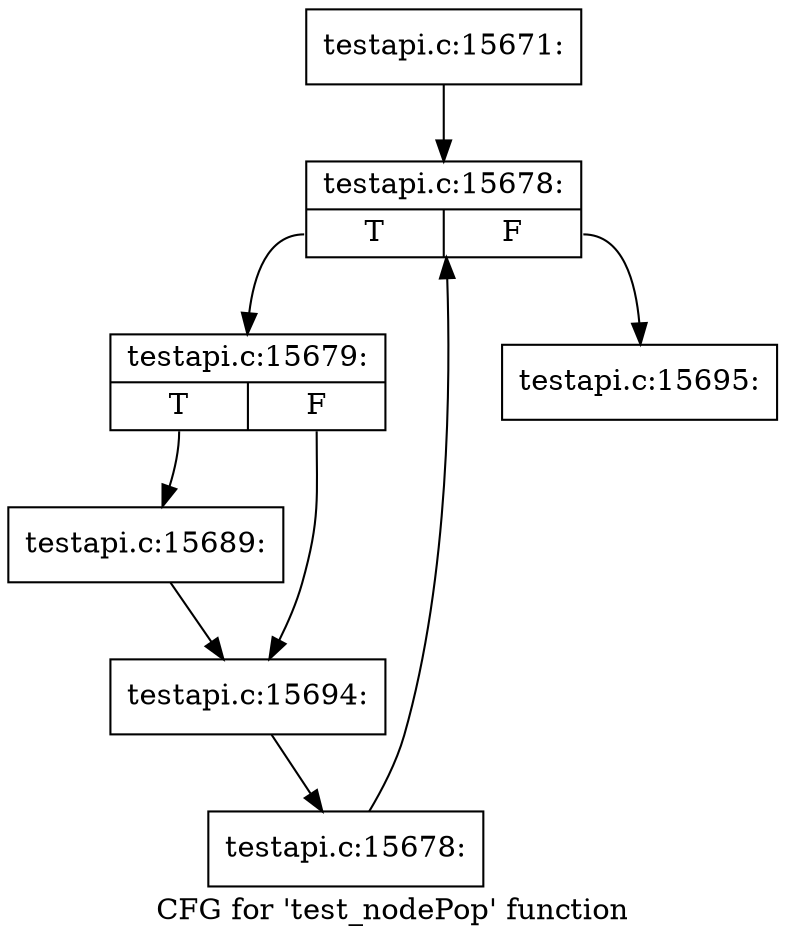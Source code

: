 digraph "CFG for 'test_nodePop' function" {
	label="CFG for 'test_nodePop' function";

	Node0x48fb410 [shape=record,label="{testapi.c:15671:}"];
	Node0x48fb410 -> Node0x49093a0;
	Node0x49093a0 [shape=record,label="{testapi.c:15678:|{<s0>T|<s1>F}}"];
	Node0x49093a0:s0 -> Node0x4909680;
	Node0x49093a0:s1 -> Node0x4909200;
	Node0x4909680 [shape=record,label="{testapi.c:15679:|{<s0>T|<s1>F}}"];
	Node0x4909680:s0 -> Node0x490a510;
	Node0x4909680:s1 -> Node0x490a840;
	Node0x490a510 [shape=record,label="{testapi.c:15689:}"];
	Node0x490a510 -> Node0x490a840;
	Node0x490a840 [shape=record,label="{testapi.c:15694:}"];
	Node0x490a840 -> Node0x49095f0;
	Node0x49095f0 [shape=record,label="{testapi.c:15678:}"];
	Node0x49095f0 -> Node0x49093a0;
	Node0x4909200 [shape=record,label="{testapi.c:15695:}"];
}
